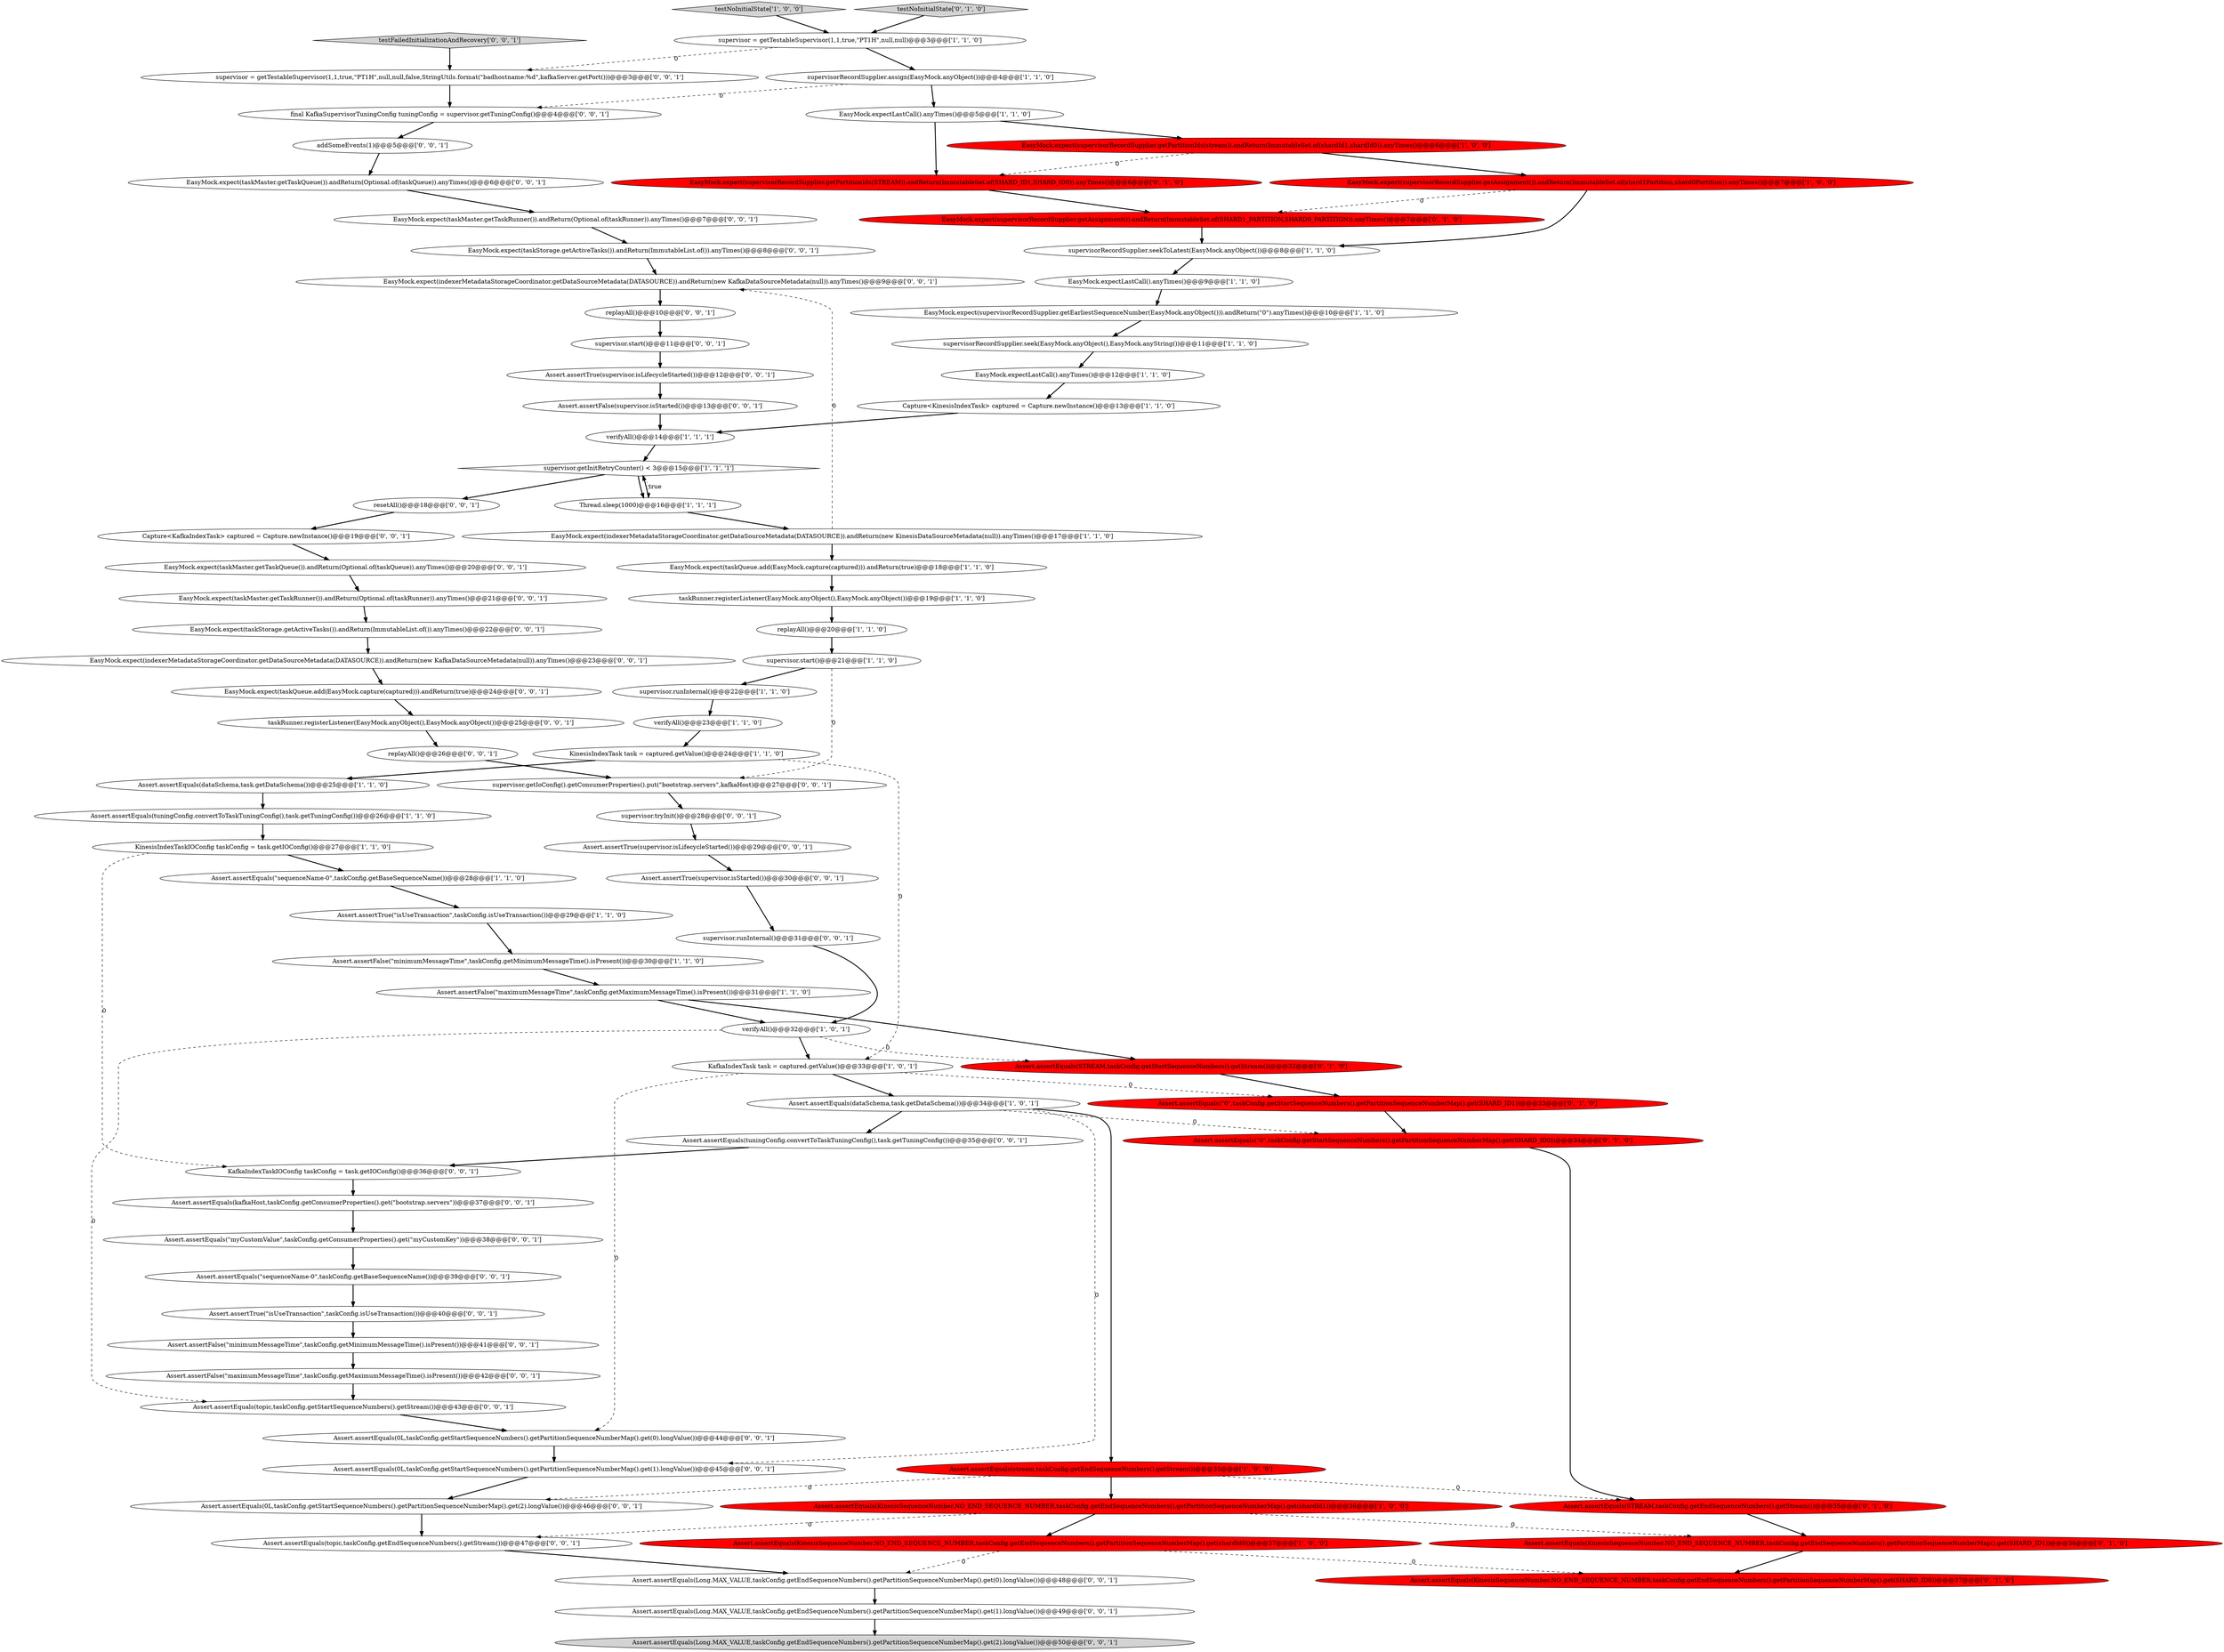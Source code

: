 digraph {
65 [style = filled, label = "final KafkaSupervisorTuningConfig tuningConfig = supervisor.getTuningConfig()@@@4@@@['0', '0', '1']", fillcolor = white, shape = ellipse image = "AAA0AAABBB3BBB"];
62 [style = filled, label = "Assert.assertEquals(Long.MAX_VALUE,taskConfig.getEndSequenceNumbers().getPartitionSequenceNumberMap().get(2).longValue())@@@50@@@['0', '0', '1']", fillcolor = lightgray, shape = ellipse image = "AAA0AAABBB3BBB"];
12 [style = filled, label = "EasyMock.expect(supervisorRecordSupplier.getAssignment()).andReturn(ImmutableSet.of(shard1Partition,shard0Partition)).anyTimes()@@@7@@@['1', '0', '0']", fillcolor = red, shape = ellipse image = "AAA1AAABBB1BBB"];
6 [style = filled, label = "Assert.assertEquals(\"sequenceName-0\",taskConfig.getBaseSequenceName())@@@28@@@['1', '1', '0']", fillcolor = white, shape = ellipse image = "AAA0AAABBB1BBB"];
70 [style = filled, label = "supervisor = getTestableSupervisor(1,1,true,\"PT1H\",null,null,false,StringUtils.format(\"badhostname:%d\",kafkaServer.getPort()))@@@3@@@['0', '0', '1']", fillcolor = white, shape = ellipse image = "AAA0AAABBB3BBB"];
72 [style = filled, label = "Assert.assertEquals(Long.MAX_VALUE,taskConfig.getEndSequenceNumbers().getPartitionSequenceNumberMap().get(0).longValue())@@@48@@@['0', '0', '1']", fillcolor = white, shape = ellipse image = "AAA0AAABBB3BBB"];
82 [style = filled, label = "Assert.assertEquals(topic,taskConfig.getStartSequenceNumbers().getStream())@@@43@@@['0', '0', '1']", fillcolor = white, shape = ellipse image = "AAA0AAABBB3BBB"];
71 [style = filled, label = "Capture<KafkaIndexTask> captured = Capture.newInstance()@@@19@@@['0', '0', '1']", fillcolor = white, shape = ellipse image = "AAA0AAABBB3BBB"];
50 [style = filled, label = "Assert.assertFalse(supervisor.isStarted())@@@13@@@['0', '0', '1']", fillcolor = white, shape = ellipse image = "AAA0AAABBB3BBB"];
48 [style = filled, label = "resetAll()@@@18@@@['0', '0', '1']", fillcolor = white, shape = ellipse image = "AAA0AAABBB3BBB"];
86 [style = filled, label = "Assert.assertEquals(tuningConfig.convertToTaskTuningConfig(),task.getTuningConfig())@@@35@@@['0', '0', '1']", fillcolor = white, shape = ellipse image = "AAA0AAABBB3BBB"];
57 [style = filled, label = "EasyMock.expect(taskMaster.getTaskRunner()).andReturn(Optional.of(taskRunner)).anyTimes()@@@21@@@['0', '0', '1']", fillcolor = white, shape = ellipse image = "AAA0AAABBB3BBB"];
8 [style = filled, label = "supervisor = getTestableSupervisor(1,1,true,\"PT1H\",null,null)@@@3@@@['1', '1', '0']", fillcolor = white, shape = ellipse image = "AAA0AAABBB1BBB"];
9 [style = filled, label = "EasyMock.expectLastCall().anyTimes()@@@9@@@['1', '1', '0']", fillcolor = white, shape = ellipse image = "AAA0AAABBB1BBB"];
15 [style = filled, label = "testNoInitialState['1', '0', '0']", fillcolor = lightgray, shape = diamond image = "AAA0AAABBB1BBB"];
7 [style = filled, label = "verifyAll()@@@32@@@['1', '0', '1']", fillcolor = white, shape = ellipse image = "AAA0AAABBB1BBB"];
80 [style = filled, label = "EasyMock.expect(taskStorage.getActiveTasks()).andReturn(ImmutableList.of()).anyTimes()@@@8@@@['0', '0', '1']", fillcolor = white, shape = ellipse image = "AAA0AAABBB3BBB"];
14 [style = filled, label = "supervisorRecordSupplier.assign(EasyMock.anyObject())@@@4@@@['1', '1', '0']", fillcolor = white, shape = ellipse image = "AAA0AAABBB1BBB"];
73 [style = filled, label = "EasyMock.expect(taskMaster.getTaskQueue()).andReturn(Optional.of(taskQueue)).anyTimes()@@@6@@@['0', '0', '1']", fillcolor = white, shape = ellipse image = "AAA0AAABBB3BBB"];
41 [style = filled, label = "Assert.assertEquals(KinesisSequenceNumber.NO_END_SEQUENCE_NUMBER,taskConfig.getEndSequenceNumbers().getPartitionSequenceNumberMap().get(SHARD_ID1))@@@36@@@['0', '1', '0']", fillcolor = red, shape = ellipse image = "AAA1AAABBB2BBB"];
36 [style = filled, label = "Assert.assertEquals(\"0\",taskConfig.getStartSequenceNumbers().getPartitionSequenceNumberMap().get(SHARD_ID1))@@@33@@@['0', '1', '0']", fillcolor = red, shape = ellipse image = "AAA1AAABBB2BBB"];
17 [style = filled, label = "supervisorRecordSupplier.seek(EasyMock.anyObject(),EasyMock.anyString())@@@11@@@['1', '1', '0']", fillcolor = white, shape = ellipse image = "AAA0AAABBB1BBB"];
20 [style = filled, label = "Assert.assertFalse(\"minimumMessageTime\",taskConfig.getMinimumMessageTime().isPresent())@@@30@@@['1', '1', '0']", fillcolor = white, shape = ellipse image = "AAA0AAABBB1BBB"];
27 [style = filled, label = "Assert.assertEquals(tuningConfig.convertToTaskTuningConfig(),task.getTuningConfig())@@@26@@@['1', '1', '0']", fillcolor = white, shape = ellipse image = "AAA0AAABBB1BBB"];
56 [style = filled, label = "Assert.assertEquals(topic,taskConfig.getEndSequenceNumbers().getStream())@@@47@@@['0', '0', '1']", fillcolor = white, shape = ellipse image = "AAA0AAABBB3BBB"];
59 [style = filled, label = "Assert.assertEquals(\"sequenceName-0\",taskConfig.getBaseSequenceName())@@@39@@@['0', '0', '1']", fillcolor = white, shape = ellipse image = "AAA0AAABBB3BBB"];
43 [style = filled, label = "Assert.assertEquals(\"0\",taskConfig.getStartSequenceNumbers().getPartitionSequenceNumberMap().get(SHARD_ID0))@@@34@@@['0', '1', '0']", fillcolor = red, shape = ellipse image = "AAA1AAABBB2BBB"];
37 [style = filled, label = "EasyMock.expect(supervisorRecordSupplier.getAssignment()).andReturn(ImmutableSet.of(SHARD1_PARTITION,SHARD0_PARTITION)).anyTimes()@@@7@@@['0', '1', '0']", fillcolor = red, shape = ellipse image = "AAA1AAABBB2BBB"];
67 [style = filled, label = "Assert.assertFalse(\"maximumMessageTime\",taskConfig.getMaximumMessageTime().isPresent())@@@42@@@['0', '0', '1']", fillcolor = white, shape = ellipse image = "AAA0AAABBB3BBB"];
23 [style = filled, label = "Assert.assertEquals(KinesisSequenceNumber.NO_END_SEQUENCE_NUMBER,taskConfig.getEndSequenceNumbers().getPartitionSequenceNumberMap().get(shardId0))@@@37@@@['1', '0', '0']", fillcolor = red, shape = ellipse image = "AAA1AAABBB1BBB"];
58 [style = filled, label = "supervisor.getIoConfig().getConsumerProperties().put(\"bootstrap.servers\",kafkaHost)@@@27@@@['0', '0', '1']", fillcolor = white, shape = ellipse image = "AAA0AAABBB3BBB"];
77 [style = filled, label = "testFailedInitializationAndRecovery['0', '0', '1']", fillcolor = lightgray, shape = diamond image = "AAA0AAABBB3BBB"];
78 [style = filled, label = "EasyMock.expect(taskQueue.add(EasyMock.capture(captured))).andReturn(true)@@@24@@@['0', '0', '1']", fillcolor = white, shape = ellipse image = "AAA0AAABBB3BBB"];
31 [style = filled, label = "Assert.assertTrue(\"isUseTransaction\",taskConfig.isUseTransaction())@@@29@@@['1', '1', '0']", fillcolor = white, shape = ellipse image = "AAA0AAABBB1BBB"];
32 [style = filled, label = "KafkaIndexTask task = captured.getValue()@@@33@@@['1', '0', '1']", fillcolor = white, shape = ellipse image = "AAA0AAABBB1BBB"];
66 [style = filled, label = "EasyMock.expect(indexerMetadataStorageCoordinator.getDataSourceMetadata(DATASOURCE)).andReturn(new KafkaDataSourceMetadata(null)).anyTimes()@@@9@@@['0', '0', '1']", fillcolor = white, shape = ellipse image = "AAA0AAABBB3BBB"];
47 [style = filled, label = "Assert.assertTrue(\"isUseTransaction\",taskConfig.isUseTransaction())@@@40@@@['0', '0', '1']", fillcolor = white, shape = ellipse image = "AAA0AAABBB3BBB"];
26 [style = filled, label = "EasyMock.expectLastCall().anyTimes()@@@12@@@['1', '1', '0']", fillcolor = white, shape = ellipse image = "AAA0AAABBB1BBB"];
39 [style = filled, label = "Assert.assertEquals(KinesisSequenceNumber.NO_END_SEQUENCE_NUMBER,taskConfig.getEndSequenceNumbers().getPartitionSequenceNumberMap().get(SHARD_ID0))@@@37@@@['0', '1', '0']", fillcolor = red, shape = ellipse image = "AAA1AAABBB2BBB"];
83 [style = filled, label = "Assert.assertEquals(0L,taskConfig.getStartSequenceNumbers().getPartitionSequenceNumberMap().get(2).longValue())@@@46@@@['0', '0', '1']", fillcolor = white, shape = ellipse image = "AAA0AAABBB3BBB"];
54 [style = filled, label = "replayAll()@@@26@@@['0', '0', '1']", fillcolor = white, shape = ellipse image = "AAA0AAABBB3BBB"];
25 [style = filled, label = "verifyAll()@@@14@@@['1', '1', '1']", fillcolor = white, shape = ellipse image = "AAA0AAABBB1BBB"];
22 [style = filled, label = "Assert.assertEquals(dataSchema,task.getDataSchema())@@@25@@@['1', '1', '0']", fillcolor = white, shape = ellipse image = "AAA0AAABBB1BBB"];
75 [style = filled, label = "Assert.assertEquals(0L,taskConfig.getStartSequenceNumbers().getPartitionSequenceNumberMap().get(0).longValue())@@@44@@@['0', '0', '1']", fillcolor = white, shape = ellipse image = "AAA0AAABBB3BBB"];
53 [style = filled, label = "EasyMock.expect(taskStorage.getActiveTasks()).andReturn(ImmutableList.of()).anyTimes()@@@22@@@['0', '0', '1']", fillcolor = white, shape = ellipse image = "AAA0AAABBB3BBB"];
13 [style = filled, label = "EasyMock.expectLastCall().anyTimes()@@@5@@@['1', '1', '0']", fillcolor = white, shape = ellipse image = "AAA0AAABBB1BBB"];
33 [style = filled, label = "Assert.assertEquals(stream,taskConfig.getEndSequenceNumbers().getStream())@@@35@@@['1', '0', '0']", fillcolor = red, shape = ellipse image = "AAA1AAABBB1BBB"];
68 [style = filled, label = "EasyMock.expect(indexerMetadataStorageCoordinator.getDataSourceMetadata(DATASOURCE)).andReturn(new KafkaDataSourceMetadata(null)).anyTimes()@@@23@@@['0', '0', '1']", fillcolor = white, shape = ellipse image = "AAA0AAABBB3BBB"];
46 [style = filled, label = "Assert.assertTrue(supervisor.isLifecycleStarted())@@@29@@@['0', '0', '1']", fillcolor = white, shape = ellipse image = "AAA0AAABBB3BBB"];
1 [style = filled, label = "verifyAll()@@@23@@@['1', '1', '0']", fillcolor = white, shape = ellipse image = "AAA0AAABBB1BBB"];
40 [style = filled, label = "testNoInitialState['0', '1', '0']", fillcolor = lightgray, shape = diamond image = "AAA0AAABBB2BBB"];
60 [style = filled, label = "supervisor.runInternal()@@@31@@@['0', '0', '1']", fillcolor = white, shape = ellipse image = "AAA0AAABBB3BBB"];
11 [style = filled, label = "KinesisIndexTaskIOConfig taskConfig = task.getIOConfig()@@@27@@@['1', '1', '0']", fillcolor = white, shape = ellipse image = "AAA0AAABBB1BBB"];
38 [style = filled, label = "Assert.assertEquals(STREAM,taskConfig.getStartSequenceNumbers().getStream())@@@32@@@['0', '1', '0']", fillcolor = red, shape = ellipse image = "AAA1AAABBB2BBB"];
44 [style = filled, label = "EasyMock.expect(supervisorRecordSupplier.getPartitionIds(STREAM)).andReturn(ImmutableSet.of(SHARD_ID1,SHARD_ID0)).anyTimes()@@@6@@@['0', '1', '0']", fillcolor = red, shape = ellipse image = "AAA1AAABBB2BBB"];
45 [style = filled, label = "Assert.assertEquals(\"myCustomValue\",taskConfig.getConsumerProperties().get(\"myCustomKey\"))@@@38@@@['0', '0', '1']", fillcolor = white, shape = ellipse image = "AAA0AAABBB3BBB"];
76 [style = filled, label = "replayAll()@@@10@@@['0', '0', '1']", fillcolor = white, shape = ellipse image = "AAA0AAABBB3BBB"];
35 [style = filled, label = "EasyMock.expect(supervisorRecordSupplier.getPartitionIds(stream)).andReturn(ImmutableSet.of(shardId1,shardId0)).anyTimes()@@@6@@@['1', '0', '0']", fillcolor = red, shape = ellipse image = "AAA1AAABBB1BBB"];
61 [style = filled, label = "Assert.assertTrue(supervisor.isLifecycleStarted())@@@12@@@['0', '0', '1']", fillcolor = white, shape = ellipse image = "AAA0AAABBB3BBB"];
84 [style = filled, label = "addSomeEvents(1)@@@5@@@['0', '0', '1']", fillcolor = white, shape = ellipse image = "AAA0AAABBB3BBB"];
2 [style = filled, label = "Capture<KinesisIndexTask> captured = Capture.newInstance()@@@13@@@['1', '1', '0']", fillcolor = white, shape = ellipse image = "AAA0AAABBB1BBB"];
64 [style = filled, label = "KafkaIndexTaskIOConfig taskConfig = task.getIOConfig()@@@36@@@['0', '0', '1']", fillcolor = white, shape = ellipse image = "AAA0AAABBB3BBB"];
21 [style = filled, label = "EasyMock.expect(taskQueue.add(EasyMock.capture(captured))).andReturn(true)@@@18@@@['1', '1', '0']", fillcolor = white, shape = ellipse image = "AAA0AAABBB1BBB"];
63 [style = filled, label = "Assert.assertFalse(\"minimumMessageTime\",taskConfig.getMinimumMessageTime().isPresent())@@@41@@@['0', '0', '1']", fillcolor = white, shape = ellipse image = "AAA0AAABBB3BBB"];
18 [style = filled, label = "replayAll()@@@20@@@['1', '1', '0']", fillcolor = white, shape = ellipse image = "AAA0AAABBB1BBB"];
3 [style = filled, label = "Assert.assertFalse(\"maximumMessageTime\",taskConfig.getMaximumMessageTime().isPresent())@@@31@@@['1', '1', '0']", fillcolor = white, shape = ellipse image = "AAA0AAABBB1BBB"];
4 [style = filled, label = "Thread.sleep(1000)@@@16@@@['1', '1', '1']", fillcolor = white, shape = ellipse image = "AAA0AAABBB1BBB"];
16 [style = filled, label = "supervisor.start()@@@21@@@['1', '1', '0']", fillcolor = white, shape = ellipse image = "AAA0AAABBB1BBB"];
10 [style = filled, label = "KinesisIndexTask task = captured.getValue()@@@24@@@['1', '1', '0']", fillcolor = white, shape = ellipse image = "AAA0AAABBB1BBB"];
55 [style = filled, label = "Assert.assertEquals(Long.MAX_VALUE,taskConfig.getEndSequenceNumbers().getPartitionSequenceNumberMap().get(1).longValue())@@@49@@@['0', '0', '1']", fillcolor = white, shape = ellipse image = "AAA0AAABBB3BBB"];
85 [style = filled, label = "EasyMock.expect(taskMaster.getTaskQueue()).andReturn(Optional.of(taskQueue)).anyTimes()@@@20@@@['0', '0', '1']", fillcolor = white, shape = ellipse image = "AAA0AAABBB3BBB"];
52 [style = filled, label = "supervisor.start()@@@11@@@['0', '0', '1']", fillcolor = white, shape = ellipse image = "AAA0AAABBB3BBB"];
0 [style = filled, label = "supervisor.runInternal()@@@22@@@['1', '1', '0']", fillcolor = white, shape = ellipse image = "AAA0AAABBB1BBB"];
30 [style = filled, label = "taskRunner.registerListener(EasyMock.anyObject(),EasyMock.anyObject())@@@19@@@['1', '1', '0']", fillcolor = white, shape = ellipse image = "AAA0AAABBB1BBB"];
69 [style = filled, label = "Assert.assertEquals(0L,taskConfig.getStartSequenceNumbers().getPartitionSequenceNumberMap().get(1).longValue())@@@45@@@['0', '0', '1']", fillcolor = white, shape = ellipse image = "AAA0AAABBB3BBB"];
74 [style = filled, label = "taskRunner.registerListener(EasyMock.anyObject(),EasyMock.anyObject())@@@25@@@['0', '0', '1']", fillcolor = white, shape = ellipse image = "AAA0AAABBB3BBB"];
81 [style = filled, label = "Assert.assertEquals(kafkaHost,taskConfig.getConsumerProperties().get(\"bootstrap.servers\"))@@@37@@@['0', '0', '1']", fillcolor = white, shape = ellipse image = "AAA0AAABBB3BBB"];
5 [style = filled, label = "EasyMock.expect(supervisorRecordSupplier.getEarliestSequenceNumber(EasyMock.anyObject())).andReturn(\"0\").anyTimes()@@@10@@@['1', '1', '0']", fillcolor = white, shape = ellipse image = "AAA0AAABBB1BBB"];
79 [style = filled, label = "EasyMock.expect(taskMaster.getTaskRunner()).andReturn(Optional.of(taskRunner)).anyTimes()@@@7@@@['0', '0', '1']", fillcolor = white, shape = ellipse image = "AAA0AAABBB3BBB"];
24 [style = filled, label = "supervisorRecordSupplier.seekToLatest(EasyMock.anyObject())@@@8@@@['1', '1', '0']", fillcolor = white, shape = ellipse image = "AAA0AAABBB1BBB"];
34 [style = filled, label = "supervisor.getInitRetryCounter() < 3@@@15@@@['1', '1', '1']", fillcolor = white, shape = diamond image = "AAA0AAABBB1BBB"];
51 [style = filled, label = "supervisor.tryInit()@@@28@@@['0', '0', '1']", fillcolor = white, shape = ellipse image = "AAA0AAABBB3BBB"];
19 [style = filled, label = "EasyMock.expect(indexerMetadataStorageCoordinator.getDataSourceMetadata(DATASOURCE)).andReturn(new KinesisDataSourceMetadata(null)).anyTimes()@@@17@@@['1', '1', '0']", fillcolor = white, shape = ellipse image = "AAA0AAABBB1BBB"];
42 [style = filled, label = "Assert.assertEquals(STREAM,taskConfig.getEndSequenceNumbers().getStream())@@@35@@@['0', '1', '0']", fillcolor = red, shape = ellipse image = "AAA1AAABBB2BBB"];
28 [style = filled, label = "Assert.assertEquals(dataSchema,task.getDataSchema())@@@34@@@['1', '0', '1']", fillcolor = white, shape = ellipse image = "AAA0AAABBB1BBB"];
49 [style = filled, label = "Assert.assertTrue(supervisor.isStarted())@@@30@@@['0', '0', '1']", fillcolor = white, shape = ellipse image = "AAA0AAABBB3BBB"];
29 [style = filled, label = "Assert.assertEquals(KinesisSequenceNumber.NO_END_SEQUENCE_NUMBER,taskConfig.getEndSequenceNumbers().getPartitionSequenceNumberMap().get(shardId1))@@@36@@@['1', '0', '0']", fillcolor = red, shape = ellipse image = "AAA1AAABBB1BBB"];
7->32 [style = bold, label=""];
42->41 [style = bold, label=""];
16->0 [style = bold, label=""];
14->65 [style = dashed, label="0"];
25->34 [style = bold, label=""];
70->65 [style = bold, label=""];
55->62 [style = bold, label=""];
65->84 [style = bold, label=""];
43->42 [style = bold, label=""];
76->52 [style = bold, label=""];
21->30 [style = bold, label=""];
3->38 [style = bold, label=""];
30->18 [style = bold, label=""];
19->66 [style = dashed, label="0"];
77->70 [style = bold, label=""];
56->72 [style = bold, label=""];
32->36 [style = dashed, label="0"];
10->32 [style = dashed, label="0"];
23->39 [style = dashed, label="0"];
29->56 [style = dashed, label="0"];
81->45 [style = bold, label=""];
82->75 [style = bold, label=""];
9->5 [style = bold, label=""];
71->85 [style = bold, label=""];
68->78 [style = bold, label=""];
31->20 [style = bold, label=""];
83->56 [style = bold, label=""];
2->25 [style = bold, label=""];
7->82 [style = dashed, label="0"];
35->12 [style = bold, label=""];
16->58 [style = dashed, label="0"];
12->37 [style = dashed, label="0"];
34->48 [style = bold, label=""];
4->19 [style = bold, label=""];
45->59 [style = bold, label=""];
73->79 [style = bold, label=""];
75->69 [style = bold, label=""];
20->3 [style = bold, label=""];
67->82 [style = bold, label=""];
29->23 [style = bold, label=""];
47->63 [style = bold, label=""];
5->17 [style = bold, label=""];
54->58 [style = bold, label=""];
33->29 [style = bold, label=""];
33->83 [style = dashed, label="0"];
80->66 [style = bold, label=""];
27->11 [style = bold, label=""];
3->7 [style = bold, label=""];
58->51 [style = bold, label=""];
28->43 [style = dashed, label="0"];
7->38 [style = dashed, label="0"];
53->68 [style = bold, label=""];
44->37 [style = bold, label=""];
32->75 [style = dashed, label="0"];
57->53 [style = bold, label=""];
36->43 [style = bold, label=""];
72->55 [style = bold, label=""];
37->24 [style = bold, label=""];
78->74 [style = bold, label=""];
8->70 [style = dashed, label="0"];
52->61 [style = bold, label=""];
11->64 [style = dashed, label="0"];
79->80 [style = bold, label=""];
8->14 [style = bold, label=""];
29->41 [style = dashed, label="0"];
84->73 [style = bold, label=""];
12->24 [style = bold, label=""];
66->76 [style = bold, label=""];
59->47 [style = bold, label=""];
0->1 [style = bold, label=""];
69->83 [style = bold, label=""];
63->67 [style = bold, label=""];
49->60 [style = bold, label=""];
34->4 [style = dotted, label="true"];
85->57 [style = bold, label=""];
14->13 [style = bold, label=""];
15->8 [style = bold, label=""];
4->34 [style = bold, label=""];
86->64 [style = bold, label=""];
24->9 [style = bold, label=""];
19->21 [style = bold, label=""];
18->16 [style = bold, label=""];
10->22 [style = bold, label=""];
17->26 [style = bold, label=""];
11->6 [style = bold, label=""];
13->44 [style = bold, label=""];
46->49 [style = bold, label=""];
64->81 [style = bold, label=""];
38->36 [style = bold, label=""];
48->71 [style = bold, label=""];
28->86 [style = bold, label=""];
51->46 [style = bold, label=""];
50->25 [style = bold, label=""];
35->44 [style = dashed, label="0"];
33->42 [style = dashed, label="0"];
26->2 [style = bold, label=""];
6->31 [style = bold, label=""];
28->33 [style = bold, label=""];
22->27 [style = bold, label=""];
60->7 [style = bold, label=""];
28->69 [style = dashed, label="0"];
61->50 [style = bold, label=""];
23->72 [style = dashed, label="0"];
34->4 [style = bold, label=""];
41->39 [style = bold, label=""];
74->54 [style = bold, label=""];
1->10 [style = bold, label=""];
13->35 [style = bold, label=""];
32->28 [style = bold, label=""];
40->8 [style = bold, label=""];
}

